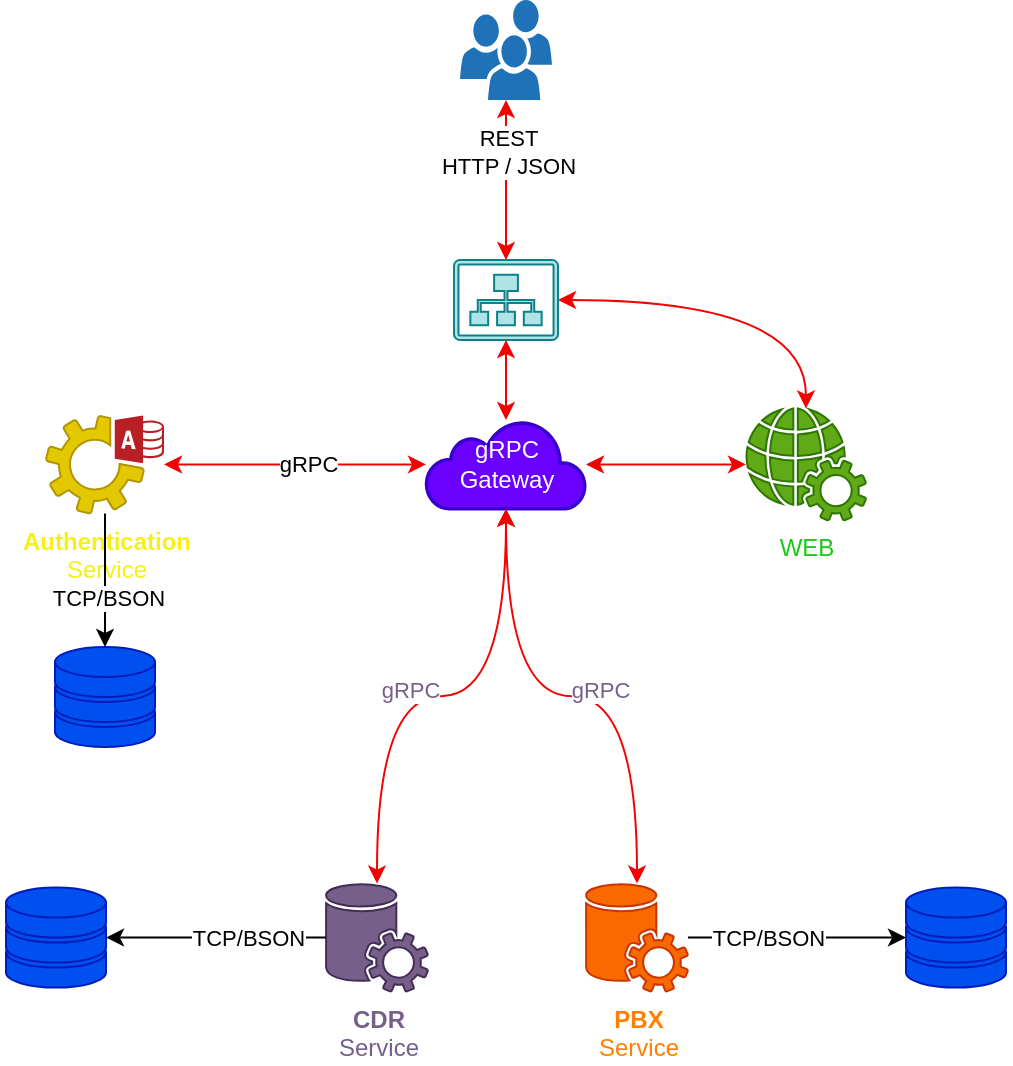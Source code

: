 <mxfile>
    <diagram id="l0VUk5kai10ZI0xdsEUj" name="Page-1">
        <mxGraphModel dx="1100" dy="794" grid="1" gridSize="10" guides="1" tooltips="1" connect="1" arrows="1" fold="1" page="1" pageScale="1" pageWidth="1169" pageHeight="827" math="0" shadow="0">
            <root>
                <mxCell id="0"/>
                <mxCell id="1" parent="0"/>
                <mxCell id="2" value="&lt;b&gt;PBX&lt;/b&gt;&lt;br&gt;(Postgres)" style="fontColor=#ffffff;verticalAlign=top;verticalLabelPosition=bottom;labelPosition=center;align=center;html=1;outlineConnect=0;fillColor=#0050ef;strokeColor=#001DBC;gradientDirection=north;strokeWidth=2;shape=mxgraph.networks.storage;" vertex="1" parent="1">
                    <mxGeometry x="490" y="483.8" width="50" height="50" as="geometry"/>
                </mxCell>
                <mxCell id="3" value="gRPC&lt;br&gt;Gateway" style="html=1;outlineConnect=0;fillColor=#6a00ff;strokeColor=#3700CC;gradientDirection=north;strokeWidth=2;shape=mxgraph.networks.cloud;fontColor=#ffffff;" vertex="1" parent="1">
                    <mxGeometry x="250" y="250" width="80" height="44.44" as="geometry"/>
                </mxCell>
                <mxCell id="6" style="edgeStyle=none;html=1;startArrow=classic;startFill=1;strokeColor=#f20202;" edge="1" parent="1" source="3" target="12">
                    <mxGeometry relative="1" as="geometry">
                        <mxPoint x="80" y="200" as="sourcePoint"/>
                        <mxPoint x="220" y="200" as="targetPoint"/>
                    </mxGeometry>
                </mxCell>
                <mxCell id="7" value="gRPC" style="edgeLabel;html=1;align=center;verticalAlign=middle;resizable=0;points=[];" vertex="1" connectable="0" parent="6">
                    <mxGeometry x="-0.534" relative="1" as="geometry">
                        <mxPoint x="-29" as="offset"/>
                    </mxGeometry>
                </mxCell>
                <mxCell id="8" style="edgeStyle=orthogonalEdgeStyle;html=1;curved=1;startArrow=classic;startFill=1;strokeColor=#f20202;" edge="1" parent="1" source="18" target="17">
                    <mxGeometry relative="1" as="geometry">
                        <mxPoint x="870" y="560" as="sourcePoint"/>
                        <mxPoint x="870" y="400" as="targetPoint"/>
                    </mxGeometry>
                </mxCell>
                <mxCell id="10" style="edgeStyle=none;html=1;" edge="1" parent="1" source="15" target="2">
                    <mxGeometry relative="1" as="geometry">
                        <mxPoint x="454" y="739.8" as="sourcePoint"/>
                        <mxPoint x="584" y="739.8" as="targetPoint"/>
                    </mxGeometry>
                </mxCell>
                <mxCell id="11" value="TCP/BSON" style="edgeLabel;html=1;align=center;verticalAlign=middle;resizable=0;points=[];" vertex="1" connectable="0" parent="10">
                    <mxGeometry x="-0.534" relative="1" as="geometry">
                        <mxPoint x="14" as="offset"/>
                    </mxGeometry>
                </mxCell>
                <mxCell id="12" value="&lt;b&gt;Authentication&lt;/b&gt;&lt;br&gt;Service" style="sketch=0;pointerEvents=1;shadow=0;dashed=0;html=1;strokeColor=#B09500;fillColor=#e3c800;labelPosition=center;verticalLabelPosition=bottom;verticalAlign=top;outlineConnect=0;align=center;shape=mxgraph.office.services.access_services;fontColor=#f7ef18;" vertex="1" parent="1">
                    <mxGeometry x="60" y="247.72" width="59" height="49" as="geometry"/>
                </mxCell>
                <mxCell id="13" style="edgeStyle=none;html=1;startArrow=classic;startFill=1;strokeColor=#f20202;" edge="1" parent="1" source="16" target="18">
                    <mxGeometry relative="1" as="geometry">
                        <mxPoint x="290" y="140" as="sourcePoint"/>
                        <mxPoint x="290" y="210" as="targetPoint"/>
                    </mxGeometry>
                </mxCell>
                <mxCell id="14" value="REST&lt;br&gt;HTTP / JSON" style="edgeLabel;html=1;align=center;verticalAlign=middle;resizable=0;points=[];" vertex="1" connectable="0" parent="13">
                    <mxGeometry x="-0.534" relative="1" as="geometry">
                        <mxPoint x="1" y="7" as="offset"/>
                    </mxGeometry>
                </mxCell>
                <mxCell id="15" value="&lt;b&gt;PBX&lt;/b&gt;&lt;br&gt;Service" style="sketch=0;pointerEvents=1;shadow=0;dashed=0;html=1;strokeColor=#C73500;fillColor=#fa6800;labelPosition=center;verticalLabelPosition=bottom;verticalAlign=top;outlineConnect=0;align=center;shape=mxgraph.office.services.central_management_service;fontColor=#FF8000;" vertex="1" parent="1">
                    <mxGeometry x="330" y="481.8" width="51" height="54" as="geometry"/>
                </mxCell>
                <mxCell id="16" value="" style="sketch=0;pointerEvents=1;shadow=0;dashed=0;html=1;strokeColor=none;labelPosition=center;verticalLabelPosition=bottom;verticalAlign=top;outlineConnect=0;align=center;shape=mxgraph.office.users.users;fillColor=#2072B8;fontColor=#f7ef18;" vertex="1" parent="1">
                    <mxGeometry x="267" y="40" width="46" height="50" as="geometry"/>
                </mxCell>
                <mxCell id="17" value="WEB" style="sketch=0;pointerEvents=1;shadow=0;dashed=0;html=1;strokeColor=#2D7600;fillColor=#60a917;labelPosition=center;verticalLabelPosition=bottom;verticalAlign=top;outlineConnect=0;align=center;shape=mxgraph.office.services.web_services;fontColor=#1ac71a;" vertex="1" parent="1">
                    <mxGeometry x="410" y="244.22" width="60" height="56" as="geometry"/>
                </mxCell>
                <mxCell id="18" value="" style="sketch=0;pointerEvents=1;shadow=0;dashed=0;html=1;strokeColor=#0e8088;fillColor=#b0e3e6;labelPosition=center;verticalLabelPosition=bottom;verticalAlign=top;outlineConnect=0;align=center;shape=mxgraph.office.sites.site_collection;" vertex="1" parent="1">
                    <mxGeometry x="264" y="170" width="52" height="40" as="geometry"/>
                </mxCell>
                <mxCell id="20" style="edgeStyle=none;html=1;startArrow=classic;startFill=1;strokeColor=#f20202;" edge="1" parent="1" source="17" target="3">
                    <mxGeometry relative="1" as="geometry">
                        <mxPoint x="551" y="350" as="sourcePoint"/>
                        <mxPoint x="420" y="350" as="targetPoint"/>
                    </mxGeometry>
                </mxCell>
                <mxCell id="22" style="edgeStyle=none;html=1;startArrow=classic;startFill=1;strokeColor=#f20202;" edge="1" parent="1" source="3" target="18">
                    <mxGeometry relative="1" as="geometry">
                        <mxPoint x="420" y="282.22" as="sourcePoint"/>
                        <mxPoint x="340" y="282.22" as="targetPoint"/>
                    </mxGeometry>
                </mxCell>
                <mxCell id="23" value="&lt;b&gt;CDR&lt;/b&gt;&lt;br&gt;Service" style="sketch=0;pointerEvents=1;shadow=0;dashed=0;html=1;strokeColor=#432D57;fillColor=#76608a;labelPosition=center;verticalLabelPosition=bottom;verticalAlign=top;outlineConnect=0;align=center;shape=mxgraph.office.services.central_management_service;fontColor=#76608A;" vertex="1" parent="1">
                    <mxGeometry x="200" y="481.8" width="51" height="54" as="geometry"/>
                </mxCell>
                <mxCell id="24" value="&lt;b&gt;CDR&lt;/b&gt;&lt;br&gt;(Postgres)" style="fontColor=#ffffff;verticalAlign=top;verticalLabelPosition=bottom;labelPosition=center;align=center;html=1;outlineConnect=0;fillColor=#0050ef;strokeColor=#001DBC;gradientDirection=north;strokeWidth=2;shape=mxgraph.networks.storage;" vertex="1" parent="1">
                    <mxGeometry x="40" y="483.8" width="50" height="50" as="geometry"/>
                </mxCell>
                <mxCell id="25" style="edgeStyle=none;html=1;" edge="1" parent="1" source="23" target="24">
                    <mxGeometry relative="1" as="geometry">
                        <mxPoint x="-20" y="699.8" as="sourcePoint"/>
                        <mxPoint x="89" y="699.8" as="targetPoint"/>
                    </mxGeometry>
                </mxCell>
                <mxCell id="26" value="TCP/BSON" style="edgeLabel;html=1;align=center;verticalAlign=middle;resizable=0;points=[];" vertex="1" connectable="0" parent="25">
                    <mxGeometry x="-0.534" relative="1" as="geometry">
                        <mxPoint x="-14" as="offset"/>
                    </mxGeometry>
                </mxCell>
                <mxCell id="27" style="edgeStyle=orthogonalEdgeStyle;html=1;curved=1;startArrow=classic;startFill=1;strokeColor=#f20202;" edge="1" parent="1" source="3" target="23">
                    <mxGeometry relative="1" as="geometry">
                        <mxPoint x="326" y="200" as="sourcePoint"/>
                        <mxPoint x="450" y="254.22" as="targetPoint"/>
                    </mxGeometry>
                </mxCell>
                <mxCell id="29" value="gRPC" style="edgeLabel;html=1;align=center;verticalAlign=middle;resizable=0;points=[];fontColor=#76608A;" vertex="1" connectable="0" parent="27">
                    <mxGeometry x="0.206" y="9" relative="1" as="geometry">
                        <mxPoint x="10" y="-12" as="offset"/>
                    </mxGeometry>
                </mxCell>
                <mxCell id="28" style="edgeStyle=orthogonalEdgeStyle;html=1;curved=1;startArrow=classic;startFill=1;strokeColor=#f20202;" edge="1" parent="1" source="3" target="15">
                    <mxGeometry relative="1" as="geometry">
                        <mxPoint x="300" y="304.44" as="sourcePoint"/>
                        <mxPoint x="235.5" y="402" as="targetPoint"/>
                    </mxGeometry>
                </mxCell>
                <mxCell id="30" value="gRPC" style="edgeLabel;html=1;align=center;verticalAlign=middle;resizable=0;points=[];fontColor=#76608A;" vertex="1" connectable="0" parent="28">
                    <mxGeometry x="0.15" y="-3" relative="1" as="geometry">
                        <mxPoint x="-5" y="-6" as="offset"/>
                    </mxGeometry>
                </mxCell>
                <mxCell id="31" value="&lt;b&gt;USERS&lt;/b&gt;&lt;br&gt;(Postgres)" style="fontColor=#ffffff;verticalAlign=top;verticalLabelPosition=bottom;labelPosition=center;align=center;html=1;outlineConnect=0;fillColor=#0050ef;strokeColor=#001DBC;gradientDirection=north;strokeWidth=2;shape=mxgraph.networks.storage;" vertex="1" parent="1">
                    <mxGeometry x="64.5" y="363.5" width="50" height="50" as="geometry"/>
                </mxCell>
                <mxCell id="32" style="edgeStyle=none;html=1;" edge="1" parent="1" source="12" target="31">
                    <mxGeometry relative="1" as="geometry">
                        <mxPoint x="210" y="518.8" as="sourcePoint"/>
                        <mxPoint x="100" y="518.8" as="targetPoint"/>
                    </mxGeometry>
                </mxCell>
                <mxCell id="33" value="TCP/BSON" style="edgeLabel;html=1;align=center;verticalAlign=middle;resizable=0;points=[];" vertex="1" connectable="0" parent="32">
                    <mxGeometry x="-0.534" relative="1" as="geometry">
                        <mxPoint x="1" y="27" as="offset"/>
                    </mxGeometry>
                </mxCell>
            </root>
        </mxGraphModel>
    </diagram>
</mxfile>